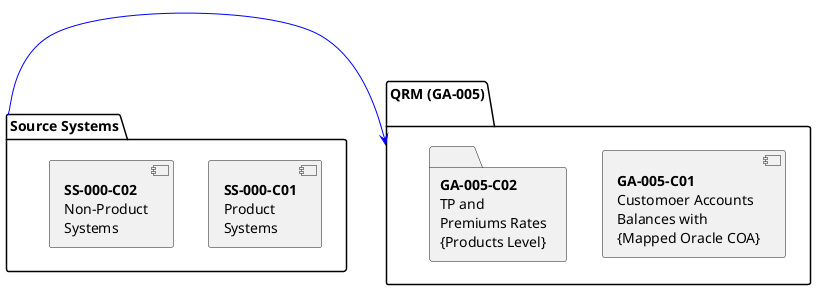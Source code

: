 {
  "sha1": "9by2ty741g114mt17cn1wvbuscxtte6",
  "insertion": {
    "when": "2024-05-30T20:48:21.650Z",
    "user": "plantuml@gmail.com"
  }
}
@startuml
skinparam componentStyle uml2
!pragma horizontalLineBetweenDifferentPackageAllowed
package "Source Systems" as P_SourceSystems {
  component "**SS-000-C01**\nProduct\nSystems" as SSProductSystems 
  component "**SS-000-C02**\nNon-Product\nSystems" as SSNonProductSystems 
}
package "QRM (GA-005)\n<$qrm>" as P_QRM {
  component "**GA-005-C01**\nCustomoer Accounts\nBalances with\n{Mapped Oracle COA}" as QRMCustAccts 
  folder "**GA-005-C02**\nTP and\nPremiums Rates\n{Products Level}" as QRMTPRates
}
P_SourceSystems -[#Blue]r-> P_QRM 
@enduml
